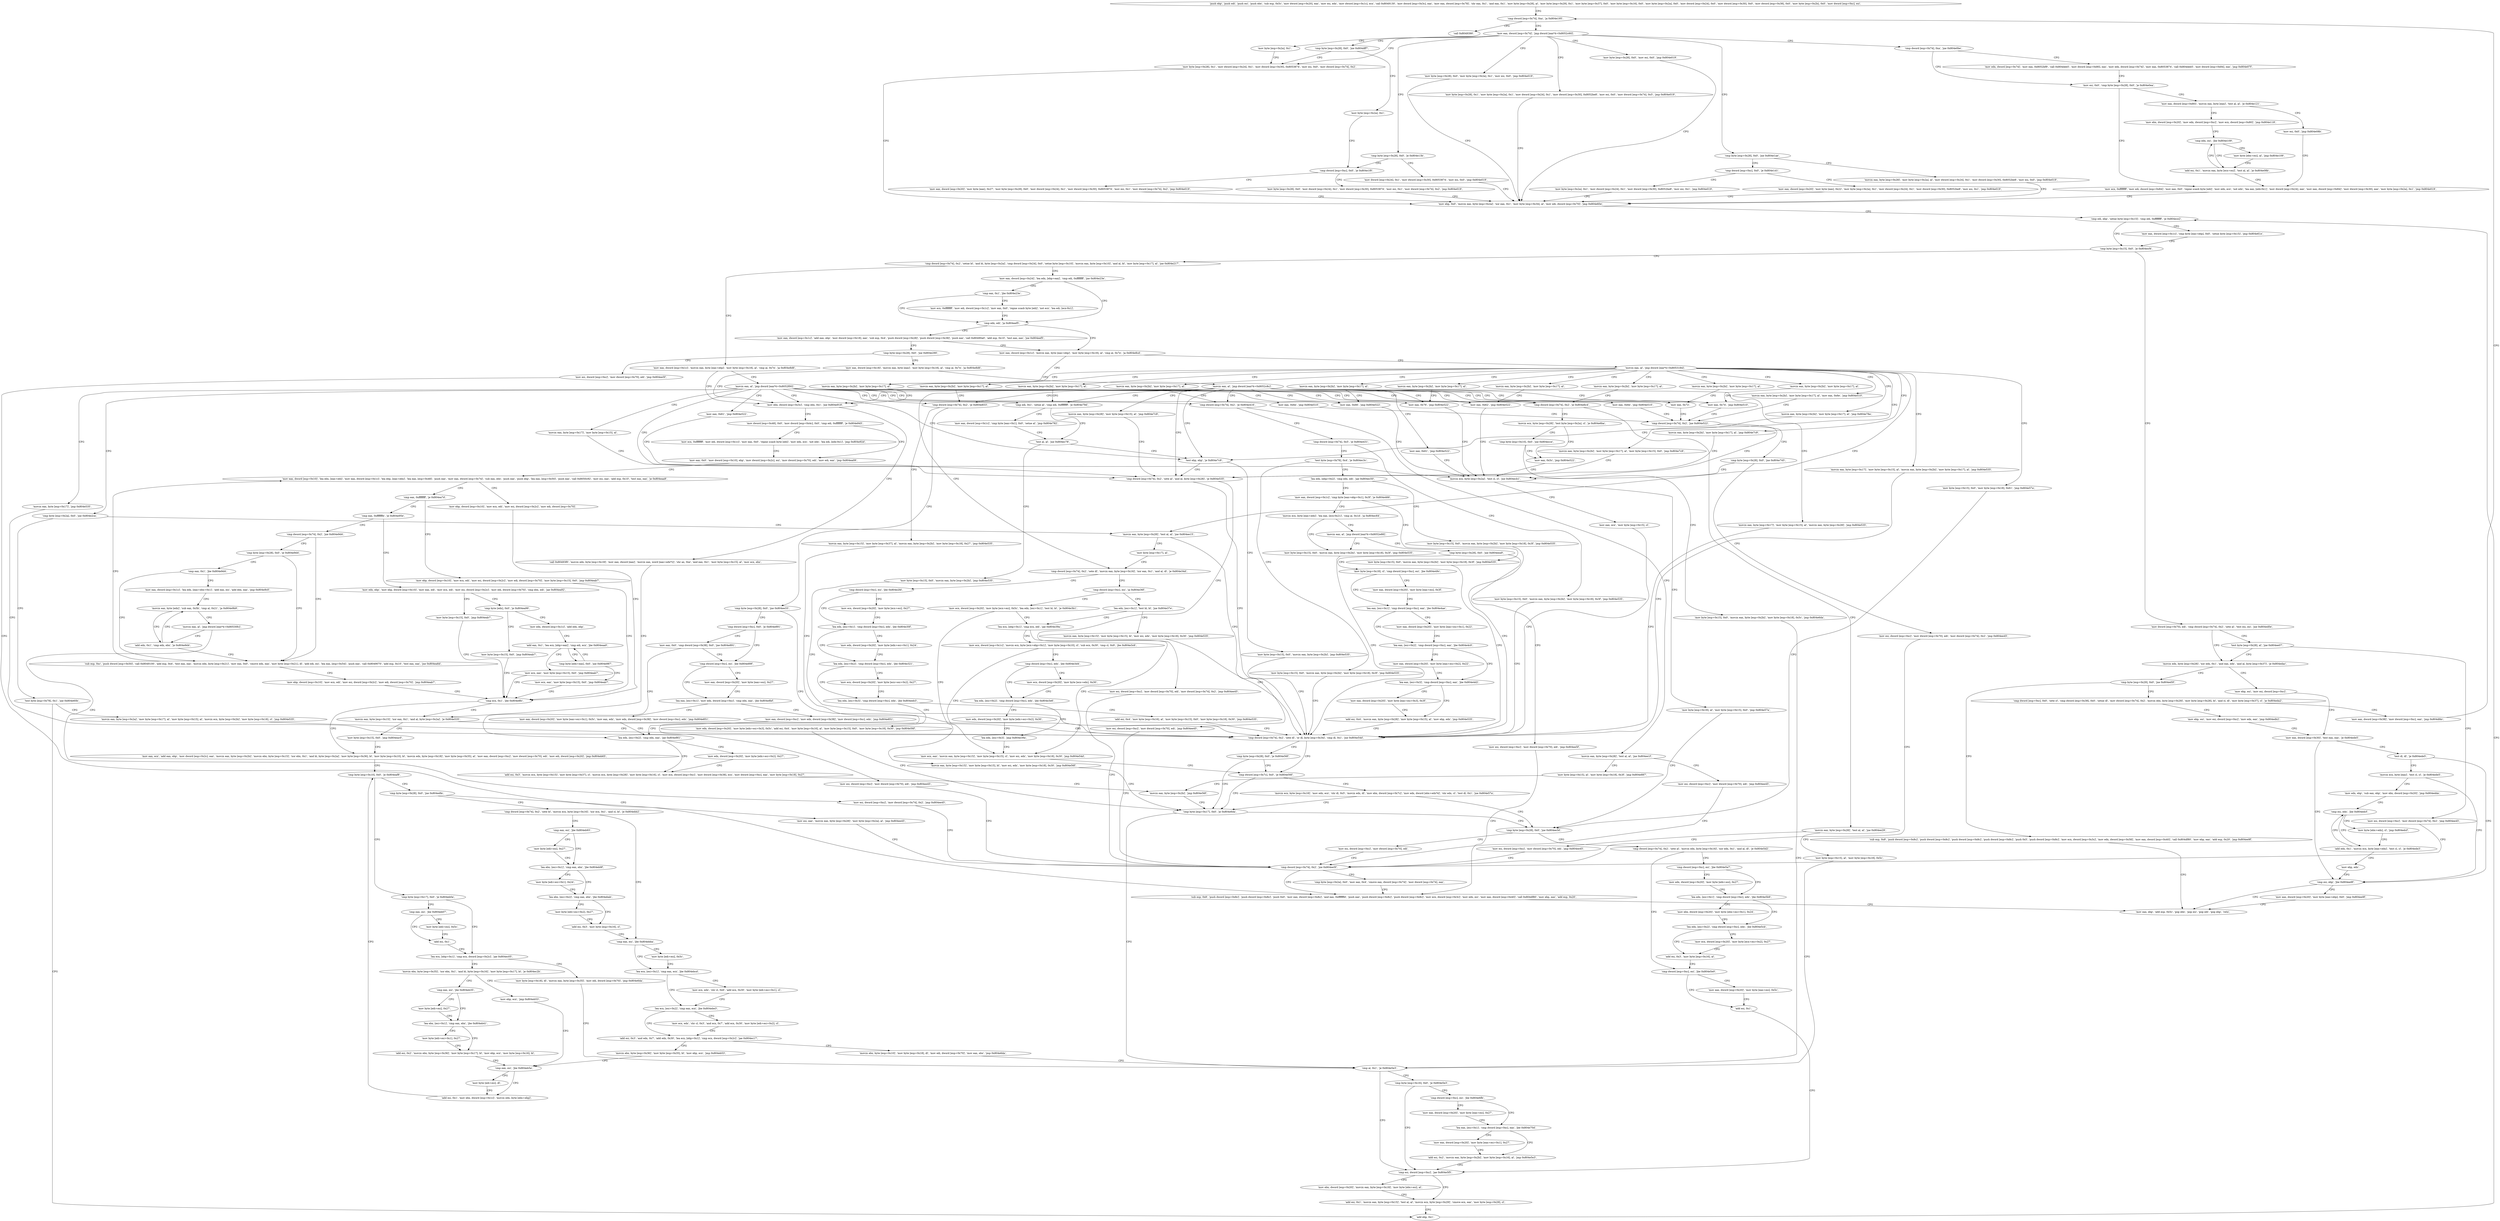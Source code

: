 digraph "func" {
"134537088" [label = "'push ebp', 'push edi', 'push esi', 'push ebx', 'sub esp, 0x5c', 'mov dword [esp+0x20], eax', 'mov esi, edx', 'mov dword [esp+0x1c], ecx', 'call 0x8049130', 'mov dword [esp+0x3c], eax', 'mov eax, dword [esp+0x78]', 'shr eax, 0x1', 'and eax, 0x1', 'mov byte [esp+0x28], al', 'mov byte [esp+0x29], 0x1', 'mov byte [esp+0x37], 0x0', 'mov byte [esp+0x16], 0x0', 'mov byte [esp+0x2a], 0x0', 'mov dword [esp+0x24], 0x0', 'mov dword [esp+0x30], 0x0', 'mov dword [esp+0x38], 0x0', 'mov byte [esp+0x2b], 0x0', 'mov dword [esp+0xc], esi', " ]
"134537180" [label = "'cmp dword [esp+0x74], 0xa', 'ja 0x804e195', " ]
"134537621" [label = "'call 0x8049390', " ]
"134537191" [label = "'mov eax, dword [esp+0x74]', 'jmp dword [eax*4+0x8052c60]', " ]
"134537202" [label = "'mov byte [esp+0x2a], 0x1', " ]
"134537207" [label = "'mov byte [esp+0x28], 0x1', 'mov dword [esp+0x24], 0x1', 'mov dword [esp+0x30], 0x8053874', 'mov esi, 0x0', 'mov dword [esp+0x74], 0x2', " ]
"134537267" [label = "'mov byte [esp+0x28], 0x0', 'mov esi, 0x0', 'jmp 0x804e019', " ]
"134537279" [label = "'cmp byte [esp+0x28], 0x0', 'jne 0x804e1ae', " ]
"134537336" [label = "'cmp dword [esp+0x74], 0xa', 'jne 0x804e0be', " ]
"134537515" [label = "'cmp byte [esp+0x28], 0x0', 'jne 0x804dff7', " ]
"134537588" [label = "'cmp byte [esp+0x28], 0x0', 'je 0x804e13b', " ]
"134537626" [label = "'mov byte [esp+0x28], 0x0', 'mov byte [esp+0x2a], 0x1', 'mov esi, 0x0', 'jmp 0x804e019', " ]
"134541001" [label = "'mov byte [esp+0x28], 0x1', 'mov byte [esp+0x2a], 0x1', 'mov dword [esp+0x24], 0x1', 'mov dword [esp+0x30], 0x8052be8', 'mov esi, 0x0', 'mov dword [esp+0x74], 0x5', 'jmp 0x804e019', " ]
"134537241" [label = "'mov ebp, 0x0', 'movzx eax, byte [esp+0x2a]', 'xor eax, 0x1', 'mov byte [esp+0x34], al', 'mov edi, dword [esp+0x70]', 'jmp 0x804e60e', " ]
"134537646" [label = "'movzx eax, byte [esp+0x28]', 'mov byte [esp+0x2a], al', 'mov dword [esp+0x24], 0x1', 'mov dword [esp+0x30], 0x8052be8', 'mov esi, 0x0', 'jmp 0x804e019', " ]
"134537290" [label = "'cmp dword [esp+0xc], 0x0', 'je 0x804e1d1', " ]
"134537406" [label = "'mov edx, dword [esp+0x74]', 'mov eax, 0x8052bf9', 'call 0x804deb5', 'mov dword [esp+0x80], eax', 'mov edx, dword [esp+0x74]', 'mov eax, 0x8053874', 'call 0x804deb5', 'mov dword [esp+0x84], eax', 'jmp 0x804e07f', " ]
"134537343" [label = "'mov esi, 0x0', 'cmp byte [esp+0x28], 0x0', 'je 0x804e0ea', " ]
"134537526" [label = "'mov byte [esp+0x2a], 0x1', " ]
"134537531" [label = "'cmp dword [esp+0xc], 0x0', 'je 0x804e1f0', " ]
"134537595" [label = "'mov dword [esp+0x24], 0x1', 'mov dword [esp+0x30], 0x8053874', 'mov esi, 0x0', 'jmp 0x804e019', " ]
"134538766" [label = "'cmp edi, ebp', 'setne byte [esp+0x15]', 'cmp edi, 0xffffffff', 'je 0x804ece2', " ]
"134540514" [label = "'mov eax, dword [esp+0x1c]', 'cmp byte [eax+ebp], 0x0', 'setne byte [esp+0x15]', 'jmp 0x804e61e', " ]
"134538782" [label = "'cmp byte [esp+0x15], 0x0', 'je 0x804ecf4', " ]
"134537681" [label = "'mov byte [esp+0x2a], 0x1', 'mov dword [esp+0x24], 0x1', 'mov dword [esp+0x30], 0x8052be8', 'mov esi, 0x1', 'jmp 0x804e019', " ]
"134537301" [label = "'mov eax, dword [esp+0x20]', 'mov byte [eax], 0x22', 'mov byte [esp+0x2a], 0x1', 'mov dword [esp+0x24], 0x1', 'mov dword [esp+0x30], 0x8052be8', 'mov esi, 0x1', 'jmp 0x804e019', " ]
"134537450" [label = "'mov eax, dword [esp+0x80]', 'movzx eax, byte [eax]', 'test al, al', 'je 0x804e121', " ]
"134537355" [label = "'mov ecx, 0xffffffff', 'mov edi, dword [esp+0x84]', 'mov eax, 0x0', 'repne scasb byte [edi]', 'mov edx, ecx', 'not edx', 'lea eax, [edx-0x1]', 'mov dword [esp+0x24], eax', 'mov eax, dword [esp+0x84]', 'mov dword [esp+0x30], eax', 'mov byte [esp+0x2a], 0x1', 'jmp 0x804e019', " ]
"134537712" [label = "'mov byte [esp+0x28], 0x0', 'mov dword [esp+0x24], 0x1', 'mov dword [esp+0x30], 0x8053874', 'mov esi, 0x1', 'mov dword [esp+0x74], 0x2', 'jmp 0x804e019', " ]
"134537542" [label = "'mov eax, dword [esp+0x20]', 'mov byte [eax], 0x27', 'mov byte [esp+0x28], 0x0', 'mov dword [esp+0x24], 0x1', 'mov dword [esp+0x30], 0x8053874', 'mov esi, 0x1', 'mov dword [esp+0x74], 0x2', 'jmp 0x804e019', " ]
"134540532" [label = "'mov dword [esp+0x70], edi', 'cmp dword [esp+0x74], 0x2', 'sete al', 'test esi, esi', 'jne 0x804ed0e', " ]
"134538793" [label = "'cmp dword [esp+0x74], 0x2', 'setne bl', 'and bl, byte [esp+0x2a]', 'cmp dword [esp+0x24], 0x0', 'setne byte [esp+0x10]', 'movzx eax, byte [esp+0x10]', 'and al, bl', 'mov byte [esp+0x17], al', 'jne 0x804e217', " ]
"134537505" [label = "'mov esi, 0x0', 'jmp 0x804e08b', " ]
"134537464" [label = "'mov ebx, dword [esp+0x20]', 'mov edx, dword [esp+0xc]', 'mov ecx, dword [esp+0x80]', 'jmp 0x804e118', " ]
"134540558" [label = "'movzx edx, byte [esp+0x28]', 'xor edx, 0x1', 'and eax, edx', 'and al, byte [esp+0x37]', 'je 0x804edac', " ]
"134540548" [label = "'test byte [esp+0x28], al', 'jne 0x804ee07', " ]
"134537751" [label = "'mov eax, dword [esp+0x24]', 'lea edx, [ebp+eax]', 'cmp edi, 0xffffffff', 'jne 0x804e23e', " ]
"134538832" [label = "'mov eax, dword [esp+0x1c]', 'movzx eax, byte [eax+ebp]', 'mov byte [esp+0x18], al', 'cmp al, 0x7e', 'ja 0x804e8d6', " ]
"134537496" [label = "'cmp edx, esi', 'jbe 0x804e109', " ]
"134540716" [label = "'mov ebp, esi', 'mov esi, dword [esp+0xc]', " ]
"134540578" [label = "'cmp byte [esp+0x29], 0x0', 'jne 0x804ed5f', " ]
"134540807" [label = "'mov esi, dword [esp+0xc]', 'mov dword [esp+0x74], 0x2', 'jmp 0x804ee45', " ]
"134537790" [label = "'cmp edx, edi', 'ja 0x804eef5', " ]
"134537764" [label = "'cmp eax, 0x1', 'jbe 0x804e23e', " ]
"134539478" [label = "'mov ebx, dword [esp+0x3c]', 'cmp ebx, 0x1', 'jne 0x804e918', " ]
"134538852" [label = "'movzx eax, al', 'jmp dword [eax*4+0x8052f00]', " ]
"134537481" [label = "'add esi, 0x1', 'movzx eax, byte [ecx+esi]', 'test al, al', 'je 0x804e08b', " ]
"134537500" [label = "'mov byte [ebx+esi], al', 'jmp 0x804e109', " ]
"134540722" [label = "'mov eax, dword [esp+0x30]', 'test eax, eax', 'je 0x804ede5', " ]
"134540639" [label = "'sub esp, 0x8', 'push dword [esp+0x8c]', 'push dword [esp+0x8c]', 'push dword [esp+0x8c]', 'push dword [esp+0x8c]', 'push 0x5', 'push dword [esp+0x8c]', 'mov ecx, dword [esp+0x3c]', 'mov edx, dword [esp+0x58]', 'mov eax, dword [esp+0x40]', 'call 0x804df80', 'mov ebp, eax', 'add esp, 0x20', 'jmp 0x804ee9f', " ]
"134540585" [label = "'cmp dword [esp+0xc], 0x0', 'sete cl', 'cmp dword [esp+0x38], 0x0', 'setne dl', 'mov dword [esp+0x74], 0x2', 'movzx ebx, byte [esp+0x29]', 'mov byte [esp+0x28], bl', 'and cl, dl', 'mov byte [esp+0x37], cl', 'je 0x804eda2', " ]
"134540869" [label = "'cmp dword [esp+0x74], 0x2', 'jne 0x804ee5f', " ]
"134541045" [label = "'mov eax, dword [esp+0x1c]', 'movzx eax, byte [eax+ebp]', 'mov byte [esp+0x18], al', 'cmp al, 0x7e', 'ja 0x804e8cd', " ]
"134537798" [label = "'mov eax, dword [esp+0x1c]', 'add eax, ebp', 'mov dword [esp+0x18], eax', 'sub esp, 0x4', 'push dword [esp+0x28]', 'push dword [esp+0x38]', 'push eax', 'call 0x80490a0', 'add esp, 0x10', 'test eax, eax', 'jne 0x804eef5', " ]
"134537769" [label = "'mov ecx, 0xffffffff', 'mov edi, dword [esp+0x1c]', 'mov eax, 0x0', 'repne scasb byte [edi]', 'not ecx', 'lea edi, [ecx-0x1]', " ]
"134539544" [label = "'mov dword [esp+0x48], 0x0', 'mov dword [esp+0x4c], 0x0', 'cmp edi, 0xffffffff', 'je 0x804e945', " ]
"134539487" [label = "'call 0x80493f0', 'movzx edx, byte [esp+0x18]', 'mov eax, dword [eax]', 'movzx eax, word [eax+edx*2]', 'shr ax, 0xe', 'and eax, 0x1', 'mov byte [esp+0x15], al', 'mov ecx, ebx', " ]
"134537885" [label = "'cmp byte [esp+0x2a], 0x0', 'jne 0x804e2ca', " ]
"134538228" [label = "'cmp dword [esp+0x74], 0x2', 'je 0x804e416', " ]
"134538475" [label = "'mov eax, 0x62', 'jmp 0x804e522', " ]
"134538491" [label = "'mov eax, 0x66', 'jmp 0x804e522', " ]
"134538507" [label = "'mov eax, 0x72', " ]
"134538871" [label = "'mov eax, 0x74', 'jmp 0x804e510', " ]
"134538890" [label = "'mov eax, 0x76', 'jmp 0x804e522', " ]
"134538909" [label = "'cmp dword [esp+0x74], 0x2', 'je 0x804e6c4', " ]
"134539038" [label = "'mov eax, 0x6e', 'jmp 0x804e510', " ]
"134539098" [label = "'mov eax, 0x61', 'jmp 0x804e522', " ]
"134539127" [label = "'cmp edi, 0x1', 'setne al', 'cmp edi, 0xffffffff', 'je 0x804e79d', " ]
"134539146" [label = "'test ebp, ebp', 'je 0x804e7c9', " ]
"134539200" [label = "'movzx eax, byte [esp+0x17]', 'mov byte [esp+0x15], al', " ]
"134539209" [label = "'cmp dword [esp+0x74], 0x2', 'sete al', 'and al, byte [esp+0x28]', 'je 0x804e535', " ]
"134539284" [label = "'cmp dword [esp+0x74], 0x2', 'je 0x804e833', " ]
"134540338" [label = "'movzx eax, byte [esp+0x17]', 'jmp 0x804e535', " ]
"134540773" [label = "'cmp esi, ebp', 'jbe 0x804ee9f', " ]
"134540959" [label = "'mov eax, ebp', 'add esp, 0x5c', 'pop ebx', 'pop esi', 'pop edi', 'pop ebp', 'retn', " ]
"134540781" [label = "'mov eax, dword [esp+0x20]', 'mov byte [eax+ebp], 0x0', 'jmp 0x804ee9f', " ]
"134540730" [label = "'test dl, dl', 'je 0x804ede5', " ]
"134540734" [label = "'movzx ecx, byte [eax]', 'test cl, cl', 'je 0x804ede5', " ]
"134540706" [label = "'mov ebp, esi', 'mov esi, dword [esp+0xc]', 'mov edx, eax', 'jmp 0x804edb2', " ]
"134540626" [label = "'mov eax, dword [esp+0x38]', 'mov dword [esp+0xc], eax', 'jmp 0x804dfdc', " ]
"134540895" [label = "'sub esp, 0x8', 'push dword [esp+0x8c]', 'push dword [esp+0x8c]', 'push 0x0', 'mov eax, dword [esp+0x8c]', 'and eax, 0xfffffffd', 'push eax', 'push dword [esp+0x8c]', 'push dword [esp+0x8c]', 'mov ecx, dword [esp+0x3c]', 'mov edx, esi', 'mov eax, dword [esp+0x40]', 'call 0x804df80', 'mov ebp, eax', 'add esp, 0x20', " ]
"134540876" [label = "'cmp byte [esp+0x2a], 0x0', 'mov eax, 0x4', 'cmove eax, dword [esp+0x74]', 'mov dword [esp+0x74], eax', " ]
"134539469" [label = "'movzx eax, byte [esp+0x2b]', 'mov byte [esp+0x17], al', " ]
"134541065" [label = "'movzx eax, al', 'jmp dword [eax*4+0x8053184]', " ]
"134537836" [label = "'cmp byte [esp+0x28], 0x0', 'jne 0x804e290', " ]
"134539589" [label = "'mov ecx, 0xffffffff', 'mov edi, dword [esp+0x1c]', 'mov eax, 0x0', 'repne scasb byte [edi]', 'mov edx, ecx', 'not edx', 'lea edi, [edx-0x1]', 'jmp 0x804e92d', " ]
"134539565" [label = "'mov eax, 0x0', 'mov dword [esp+0x10], ebp', 'mov dword [esp+0x2c], esi', 'mov dword [esp+0x70], edi', 'mov edi, eax', 'jmp 0x804ea09', " ]
"134539516" [label = "'movzx eax, byte [esp+0x15]', 'xor eax, 0x1', 'and al, byte [esp+0x2a]', 'je 0x804e535', " ]
"134537930" [label = "'movzx eax, byte [esp+0x28]', 'test al, al', 'jne 0x804ee15', " ]
"134537892" [label = "'test byte [esp+0x78], 0x1', 'jne 0x804e60b', " ]
"134538262" [label = "'movzx eax, byte [esp+0x28]', 'test al, al', 'jne 0x804ee1f', " ]
"134538235" [label = "'cmp dword [esp+0x74], 0x5', 'je 0x804e431', " ]
"134538530" [label = "'movzx ecx, byte [esp+0x2a]', 'test cl, cl', 'jne 0x804ecb1', " ]
"134538512" [label = "'cmp dword [esp+0x74], 0x2', 'jne 0x804e522', " ]
"134538948" [label = "'movzx eax, byte [esp+0x28]', 'test al, al', 'jne 0x804ee29', " ]
"134538916" [label = "'movzx ecx, byte [esp+0x28]', 'test byte [esp+0x2a], cl', 'je 0x804e6ba', " ]
"134539165" [label = "'mov eax, dword [esp+0x1c]', 'cmp byte [eax+0x1], 0x0', 'setne al', 'jmp 0x804e782', " ]
"134539138" [label = "'test al, al', 'jne 0x804ec78', " ]
"134539150" [label = "'mov byte [esp+0x15], 0x0', 'movzx eax, byte [esp+0x2b]', 'jmp 0x804e535', " ]
"134538549" [label = "'cmp dword [esp+0x74], 0x2', 'sete dl', 'or dl, byte [esp+0x34]', 'cmp dl, 0x1', 'jne 0x804e54d', " ]
"134539227" [label = "'mov esi, dword [esp+0xc]', 'mov dword [esp+0x70], edi', 'mov dword [esp+0x74], 0x2', 'jmp 0x804ee45', " ]
"134539315" [label = "'cmp byte [esp+0x28], 0x0', 'jne 0x804ee33', " ]
"134539291" [label = "'movzx eax, byte [esp+0x15]', 'mov byte [esp+0x37], al', 'movzx eax, byte [esp+0x2b]', 'mov byte [esp+0x18], 0x27', 'jmp 0x804e535', " ]
"134540741" [label = "'mov edx, ebp', 'sub eax, ebp', 'mov ebx, dword [esp+0x20]', 'jmp 0x804edda', " ]
"134538219" [label = "'movzx eax, byte [esp+0x2b]', 'mov byte [esp+0x17], al', " ]
"134538466" [label = "'movzx eax, byte [esp+0x2b]', 'mov byte [esp+0x17], al', " ]
"134538482" [label = "'movzx eax, byte [esp+0x2b]', 'mov byte [esp+0x17], al', " ]
"134538498" [label = "'movzx eax, byte [esp+0x2b]', 'mov byte [esp+0x17], al', " ]
"134538862" [label = "'movzx eax, byte [esp+0x2b]', 'mov byte [esp+0x17], al', " ]
"134538881" [label = "'movzx eax, byte [esp+0x2b]', 'mov byte [esp+0x17], al', " ]
"134538900" [label = "'movzx eax, byte [esp+0x2b]', 'mov byte [esp+0x17], al', " ]
"134539058" [label = "'movzx eax, byte [esp+0x2b]', 'mov byte [esp+0x17], al', 'mov eax, 0x6e', 'jmp 0x804e510', " ]
"134539118" [label = "'movzx eax, byte [esp+0x2b]', 'mov byte [esp+0x17], al', " ]
"134539178" [label = "'movzx eax, byte [esp+0x2b]', 'mov byte [esp+0x17], al', 'jmp 0x804e78a', " ]
"134539189" [label = "'movzx eax, byte [esp+0x2b]', 'mov byte [esp+0x17], al', 'jmp 0x804e7c9', " ]
"134539259" [label = "'movzx eax, byte [esp+0x2b]', 'mov byte [esp+0x17], al', 'mov byte [esp+0x15], 0x0', 'jmp 0x804e7c9', " ]
"134539275" [label = "'movzx eax, byte [esp+0x2b]', 'mov byte [esp+0x17], al', " ]
"134540442" [label = "'movzx eax, byte [esp+0x17]', 'mov byte [esp+0x15], al', 'movzx eax, byte [esp+0x2b]', 'mov byte [esp+0x17], al', 'jmp 0x804e535', " ]
"134540479" [label = "'mov byte [esp+0x15], 0x0', 'mov byte [esp+0x18], 0x61', 'jmp 0x804e57a', " ]
"134537872" [label = "'mov esi, dword [esp+0xc]', 'mov dword [esp+0x70], edi', 'jmp 0x804ee5f', " ]
"134537843" [label = "'mov eax, dword [esp+0x18]', 'movzx eax, byte [eax]', 'mov byte [esp+0x18], al', 'cmp al, 0x7e', 'ja 0x804e8d6', " ]
"134539785" [label = "'mov eax, dword [esp+0x10]', 'lea ebx, [eax+edi]', 'mov eax, dword [esp+0x1c]', 'lea ebp, [eax+ebx]', 'lea eax, [esp+0x48]', 'push eax', 'mov eax, dword [esp+0x74]', 'sub eax, ebx', 'push eax', 'push ebp', 'lea eax, [esp+0x50]', 'push eax', 'call 0x8050c92', 'mov esi, eax', 'add esp, 0x10', 'test eax, eax', 'je 0x804eaa9', " ]
"134538573" [label = "'cmp dword [esp+0x7c], 0x0', 'je 0x804e56f', " ]
"134538566" [label = "'cmp byte [esp+0x28], 0x0', 'je 0x804e56f', " ]
"134539534" [label = "'mov byte [esp+0x15], 0x0', 'jmp 0x804eac0', " ]
"134539968" [label = "'mov eax, ecx', 'add eax, ebp', 'mov dword [esp+0x2c], eax', 'movzx eax, byte [esp+0x2b]', 'movzx ebx, byte [esp+0x15]', 'xor ebx, 0x1', 'and bl, byte [esp+0x2a]', 'mov byte [esp+0x36], bl', 'mov byte [esp+0x10], bl', 'movzx edx, byte [esp+0x18]', 'mov byte [esp+0x35], al', 'mov eax, dword [esp+0xc]', 'mov dword [esp+0x70], edi', 'mov edi, dword [esp+0x20]', 'jmp 0x804eb65', " ]
"134540821" [label = "'mov esi, dword [esp+0xc]', 'mov dword [esp+0x70], edi', 'jmp 0x804ee45', " ]
"134537943" [label = "'mov byte [esp+0x17], al', " ]
"134538763" [label = "'add ebp, 0x1', " ]
"134537903" [label = "'movzx eax, byte [esp+0x2a]', 'mov byte [esp+0x17], al', 'mov byte [esp+0x15], al', 'movzx ecx, byte [esp+0x2b]', 'mov byte [esp+0x18], cl', 'jmp 0x804e535', " ]
"134540831" [label = "'mov esi, dword [esp+0xc]', 'mov dword [esp+0x70], edi', 'jmp 0x804ee45', " ]
"134538275" [label = "'mov byte [esp+0x15], al', 'mov byte [esp+0x18], 0x3f', 'jmp 0x804e887', " ]
"134538289" [label = "'test byte [esp+0x78], 0x4', 'je 0x804ec3c', " ]
"134538242" [label = "'mov byte [esp+0x15], 0x0', 'movzx eax, byte [esp+0x2b]', 'mov byte [esp+0x18], 0x3f', 'jmp 0x804e535', " ]
"134540465" [label = "'mov byte [esp+0x18], al', 'mov byte [esp+0x15], 0x0', 'jmp 0x804e57a', " ]
"134538543" [label = "'mov eax, ecx', 'mov byte [esp+0x15], cl', " ]
"134538519" [label = "'cmp byte [esp+0x28], 0x0', 'jne 0x804e745', " ]
"134539077" [label = "'mov esi, dword [esp+0xc]', 'mov dword [esp+0x70], edi', 'mov dword [esp+0x74], 0x2', 'jmp 0x804ee45', " ]
"134540841" [label = "'mov esi, dword [esp+0xc]', 'mov dword [esp+0x70], edi', 'jmp 0x804ee45', " ]
"134538961" [label = "'mov byte [esp+0x15], al', 'mov byte [esp+0x18], 0x5c', " ]
"134538938" [label = "'mov eax, 0x5c', 'jmp 0x804e522', " ]
"134538927" [label = "'cmp byte [esp+0x10], 0x0', 'jne 0x804ecce', " ]
"134540408" [label = "'mov byte [esp+0x15], 0x0', 'movzx eax, byte [esp+0x2b]', 'jmp 0x804e535', " ]
"134540851" [label = "'mov esi, dword [esp+0xc]', 'mov dword [esp+0x70], edi', 'jmp 0x804ee45', " ]
"134539326" [label = "'cmp dword [esp+0xc], 0x0', 'je 0x804e891', " ]
"134540762" [label = "'cmp esi, edx', 'jbe 0x804edcf', " ]
"134538618" [label = "'cmp byte [esp+0x28], 0x0', 'jne 0x804ee3d', " ]
"134537862" [label = "'movzx eax, al', 'jmp dword [eax*4+0x8052c8c]', " ]
"134539945" [label = "'mov ebp, dword [esp+0x10]', 'mov ecx, edi', 'mov esi, dword [esp+0x2c]', 'mov edi, dword [esp+0x70]', " ]
"134539831" [label = "'cmp eax, 0xffffffff', 'je 0x804ea7d', " ]
"134538607" [label = "'cmp byte [esp+0x17], 0x0', 'je 0x804e6da', " ]
"134538580" [label = "'movzx ecx, byte [esp+0x18]', 'mov edx, ecx', 'shr dl, 0x5', 'movzx edx, dl', 'mov ebx, dword [esp+0x7c]', 'mov edx, dword [ebx+edx*4]', 'shr edx, cl', 'test dl, 0x1', 'jne 0x804e57a', " ]
"134540133" [label = "'cmp byte [esp+0x10], 0x0', 'je 0x804eaf8', " ]
"134537947" [label = "'cmp dword [esp+0x74], 0x2', 'sete dl', 'movzx eax, byte [esp+0x16]', 'xor eax, 0x1', 'and al, dl', 'je 0x804e34d', " ]
"134539399" [label = "'movzx eax, byte [esp+0x2b]', 'jmp 0x804e56f', " ]
"134540348" [label = "'mov byte [esp+0x15], 0x0', 'movzx eax, byte [esp+0x2b]', 'mov byte [esp+0x18], 0x3f', 'jmp 0x804e535', " ]
"134538300" [label = "'lea edx, [ebp+0x2]', 'cmp edx, edi', 'jae 0x804ec50', " ]
"134538970" [label = "'cmp al, 0x1', 'je 0x804e5e3', " ]
"134540494" [label = "'mov byte [esp+0x15], 0x0', 'movzx eax, byte [esp+0x2b]', 'mov byte [esp+0x18], 0x5c', 'jmp 0x804e6da', " ]
"134539409" [label = "'cmp dword [esp+0xc], esi', 'jbe 0x804e89f', " ]
"134539333" [label = "'mov eax, 0x0', 'cmp dword [esp+0x38], 0x0', 'jne 0x804e891', " ]
"134540751" [label = "'add edx, 0x1', 'movzx ecx, byte [eax+edx]', 'test cl, cl', 'je 0x804ede3', " ]
"134540766" [label = "'mov byte [ebx+edx], cl', 'jmp 0x804edcf', " ]
"134540861" [label = "'mov esi, dword [esp+0xc]', 'mov dword [esp+0x70], edi', " ]
"134538629" [label = "'cmp dword [esp+0x74], 0x2', 'sete al', 'movzx edx, byte [esp+0x16]', 'xor edx, 0x1', 'and al, dl', 'je 0x804e5d2', " ]
"134539048" [label = "'mov eax, 0x6e', 'jmp 0x804e510', " ]
"134539108" [label = "'mov eax, 0x61', 'jmp 0x804e522', " ]
"134539248" [label = "'movzx eax, byte [esp+0x28]', 'mov byte [esp+0x15], al', 'jmp 0x804e7c9', " ]
"134540423" [label = "'movzx eax, byte [esp+0x17]', 'mov byte [esp+0x15], al', 'movzx eax, byte [esp+0x28]', 'jmp 0x804e535', " ]
"134539959" [label = "'cmp ecx, 0x1', 'jbe 0x804e8fc', " ]
"134539901" [label = "'mov ebp, dword [esp+0x10]', 'mov ecx, edi', 'mov esi, dword [esp+0x2c]', 'mov edi, dword [esp+0x70]', 'mov byte [esp+0x15], 0x0', 'jmp 0x804eab7', " ]
"134539836" [label = "'cmp eax, 0xfffffffe', 'je 0x804e95e', " ]
"134540024" [label = "'cmp byte [esp+0x17], 0x0', 'je 0x804eb0a', " ]
"134540140" [label = "'cmp byte [esp+0x28], 0x0', 'jne 0x804edfa', " ]
"134538061" [label = "'cmp dword [esp+0xc], esi', 'ja 0x804e36f', " ]
"134538095" [label = "'mov ecx, dword [esp+0x20]', 'mov byte [ecx+esi], 0x5c', 'lea edx, [esi+0x1]', 'test bl, bl', 'je 0x804e3b1', " ]
"134538067" [label = "'lea edx, [esi+0x1]', 'test bl, bl', 'jne 0x804e37e', " ]
"134537967" [label = "'cmp dword [esp+0xc], esi', 'jbe 0x804e2fd', " ]
"134537981" [label = "'lea edx, [esi+0x1]', 'cmp dword [esp+0xc], edx', 'jbe 0x804e30f', " ]
"134537973" [label = "'mov ecx, dword [esp+0x20]', 'mov byte [ecx+esi], 0x27', " ]
"134540368" [label = "'mov byte [esp+0x15], 0x0', 'movzx eax, byte [esp+0x2b]', 'mov byte [esp+0x18], 0x3f', 'jmp 0x804e535', " ]
"134538311" [label = "'mov eax, dword [esp+0x1c]', 'cmp byte [eax+ebp+0x1], 0x3f', 'je 0x804e466', " ]
"134538723" [label = "'cmp esi, dword [esp+0xc]', 'jae 0x804e5f5', " ]
"134538741" [label = "'add esi, 0x1', 'movzx eax, byte [esp+0x15]', 'test al, al', 'movzx ecx, byte [esp+0x29]', 'cmove ecx, eax', 'mov byte [esp+0x29], cl', " ]
"134538729" [label = "'mov ebx, dword [esp+0x20]', 'movzx eax, byte [esp+0x18]', 'mov byte [ebx+esi], al', " ]
"134538978" [label = "'cmp byte [esp+0x16], 0x0', 'je 0x804e5e3', " ]
"134538989" [label = "'cmp dword [esp+0xc], esi', 'jbe 0x804e6fb', " ]
"134539423" [label = "'lea eax, [esi+0x1]', 'mov edx, dword [esp+0xc]', 'cmp edx, eax', 'jbe 0x804e8bf', " ]
"134539415" [label = "'mov eax, dword [esp+0x20]', 'mov byte [eax+esi], 0x27', " ]
"134539345" [label = "'lea edx, [esi+0x2]', 'cmp edx, eax', 'jae 0x804e861', " ]
"134540771" [label = "'mov ebp, edx', " ]
"134538706" [label = "'cmp dword [esp+0xc], esi', 'jbe 0x804e5e0', " ]
"134538649" [label = "'cmp dword [esp+0xc], esi', 'jbe 0x804e5a7', " ]
"134539614" [label = "'mov edx, ebp', 'mov ebp, dword [esp+0x10]', 'mov eax, edi', 'mov ecx, edi', 'mov esi, dword [esp+0x2c]', 'mov edi, dword [esp+0x70]', 'cmp ebx, edi', 'jae 0x804ea92', " ]
"134539845" [label = "'cmp dword [esp+0x74], 0x2', 'jne 0x804e9d4', " ]
"134540042" [label = "'lea ecx, [ebp+0x1]', 'cmp ecx, dword [esp+0x2c]', 'jae 0x804ec05', " ]
"134540031" [label = "'cmp eax, esi', 'jbe 0x804eb07', " ]
"134540794" [label = "'mov esi, eax', 'movzx eax, byte [esp+0x28]', 'mov byte [esp+0x2a], al', 'jmp 0x804ee45', " ]
"134540151" [label = "'cmp dword [esp+0x74], 0x2', 'sete bl', 'movzx ecx, byte [esp+0x16]', 'xor ecx, 0x1', 'and cl, bl', 'je 0x804ebb2', " ]
"134538161" [label = "'movzx eax, byte [esp+0x15]', 'mov byte [esp+0x15], bl', 'mov esi, edx', 'mov byte [esp+0x18], 0x30', 'jmp 0x804e56f', " ]
"134538110" [label = "'lea ecx, [ebp+0x1]', 'cmp ecx, edi', 'jae 0x804e39a', " ]
"134538074" [label = "'movzx eax, byte [esp+0x15]', 'mov byte [esp+0x15], bl', 'mov esi, edx', 'mov byte [esp+0x18], 0x30', 'jmp 0x804e535', " ]
"134537999" [label = "'lea edx, [esi+0x2]', 'cmp dword [esp+0xc], edx', 'jbe 0x804e321', " ]
"134537990" [label = "'mov edx, dword [esp+0x20]', 'mov byte [edx+esi+0x1], 0x24', " ]
"134538342" [label = "'movzx ecx, byte [eax+edx]', 'lea eax, [ecx-0x21]', 'cmp al, 0x1d', 'ja 0x804ec64', " ]
"134538322" [label = "'mov byte [esp+0x15], 0x0', 'movzx eax, byte [esp+0x2b]', 'mov byte [esp+0x18], 0x3f', 'jmp 0x804e535', " ]
"134539003" [label = "'lea eax, [esi+0x1]', 'cmp dword [esp+0xc], eax', 'jbe 0x804e70d', " ]
"134538995" [label = "'mov eax, dword [esp+0x20]', 'mov byte [eax+esi], 0x27', " ]
"134539455" [label = "'mov eax, dword [esp+0xc]', 'mov edx, dword [esp+0x38]', 'mov dword [esp+0xc], edx', 'jmp 0x804e851', " ]
"134539434" [label = "'mov eax, dword [esp+0x20]', 'mov byte [eax+esi+0x1], 0x5c', 'mov eax, edx', 'mov edx, dword [esp+0x38]', 'mov dword [esp+0xc], edx', 'jmp 0x804e851', " ]
"134539361" [label = "'add esi, 0x3', 'movzx ecx, byte [esp+0x15]', 'mov byte [esp+0x37], cl', 'movzx ecx, byte [esp+0x28]', 'mov byte [esp+0x16], cl', 'mov ecx, dword [esp+0xc]', 'mov dword [esp+0x38], ecx', 'mov dword [esp+0xc], eax', 'mov byte [esp+0x18], 0x27', " ]
"134539352" [label = "'mov edx, dword [esp+0x20]', 'mov byte [edx+esi+0x2], 0x27', " ]
"134538720" [label = "'add esi, 0x1', " ]
"134538712" [label = "'mov eax, dword [esp+0x20]', 'mov byte [eax+esi], 0x5c', " ]
"134538663" [label = "'lea edx, [esi+0x1]', 'cmp dword [esp+0xc], edx', 'jbe 0x804e5b9', " ]
"134538655" [label = "'mov edx, dword [esp+0x20]', 'mov byte [edx+esi], 0x27', " ]
"134539922" [label = "'mov byte [esp+0x15], 0x0', 'jmp 0x804eab7', " ]
"134539640" [label = "'cmp byte [edx], 0x0', 'je 0x804ea99', " ]
"134539732" [label = "'sub esp, 0xc', 'push dword [esp+0x50]', 'call 0x8049100', 'add esp, 0x4', 'test eax, eax', 'movzx edx, byte [esp+0x21]', 'mov eax, 0x0', 'cmove edx, eax', 'mov byte [esp+0x21], dl', 'add edi, esi', 'lea eax, [esp+0x54]', 'push eax', 'call 0x8049070', 'add esp, 0x10', 'test eax, eax', 'jne 0x804ea6d', " ]
"134539852" [label = "'cmp byte [esp+0x28], 0x0', 'je 0x804e9d4', " ]
"134540293" [label = "'mov byte [esp+0x18], dl', 'movzx eax, byte [esp+0x35]', 'mov edi, dword [esp+0x70]', 'jmp 0x804e6da', " ]
"134540055" [label = "'movzx ebx, byte [esp+0x35]', 'xor ebx, 0x1', 'and bl, byte [esp+0x16]', 'mov byte [esp+0x17], bl', 'je 0x804ec2b', " ]
"134540039" [label = "'add esi, 0x1', " ]
"134540035" [label = "'mov byte [edi+esi], 0x5c', " ]
"134540210" [label = "'cmp eax, esi', 'jbe 0x804ebba', " ]
"134540171" [label = "'cmp eax, esi', 'jbe 0x804eb93', " ]
"134538138" [label = "'mov ecx, eax', 'movzx eax, byte [esp+0x15]', 'mov byte [esp+0x15], cl', 'mov esi, edx', 'mov byte [esp+0x18], 0x30', 'jmp 0x804e54d', " ]
"134538117" [label = "'mov ecx, dword [esp+0x1c]', 'movzx ecx, byte [ecx+ebp+0x1]', 'mov byte [esp+0x10], cl', 'sub ecx, 0x30', 'cmp cl, 0x9', 'jbe 0x804e3c6', " ]
"134538017" [label = "'lea edx, [esi+0x3]', 'cmp dword [esp+0xc], edx', 'jbe 0x804eeb3', " ]
"134538008" [label = "'mov ecx, dword [esp+0x20]', 'mov byte [ecx+esi+0x2], 0x27', " ]
"134540388" [label = "'mov byte [esp+0x15], 0x0', 'movzx eax, byte [esp+0x2b]', 'mov byte [esp+0x18], 0x3f', 'jmp 0x804e535', " ]
"134538357" [label = "'movzx eax, al', 'jmp dword [eax*4+0x8052e88]', " ]
"134539021" [label = "'add esi, 0x2', 'movzx eax, byte [esp+0x2b]', 'mov byte [esp+0x16], al', 'jmp 0x804e5e3', " ]
"134539012" [label = "'mov eax, dword [esp+0x20]', 'mov byte [eax+esi+0x1], 0x27', " ]
"134538681" [label = "'lea edx, [esi+0x2]', 'cmp dword [esp+0xc], edx', 'jbe 0x804e5cb', " ]
"134538672" [label = "'mov ebx, dword [esp+0x20]', 'mov byte [ebx+esi+0x1], 0x24', " ]
"134539929" [label = "'mov byte [esp+0x15], 0x0', 'jmp 0x804eab7', " ]
"134539649" [label = "'mov edx, dword [esp+0x1c]', 'add edx, ebp', " ]
"134539885" [label = "'mov ebp, dword [esp+0x10]', 'mov ecx, edi', 'mov esi, dword [esp+0x2c]', 'mov edi, dword [esp+0x70]', 'jmp 0x804eab7', " ]
"134539859" [label = "'cmp eax, 0x1', 'jbe 0x804e9d4', " ]
"134540331" [label = "'mov ebp, ecx', 'jmp 0x804eb53', " ]
"134540077" [label = "'cmp eax, esi', 'jbe 0x804eb35', " ]
"134540218" [label = "'lea ecx, [esi+0x1]', 'cmp eax, ecx', 'jbe 0x804ebcd', " ]
"134540214" [label = "'mov byte [edi+esi], 0x5c', " ]
"134540179" [label = "'lea ebx, [esi+0x1]', 'cmp eax, ebx', 'jbe 0x804eb9f', " ]
"134540175" [label = "'mov byte [edi+esi], 0x27', " ]
"134538182" [label = "'cmp dword [esp+0xc], edx', 'jbe 0x804e3d4', " ]
"134540979" [label = "'add esi, 0x4', 'mov byte [esp+0x16], al', 'mov byte [esp+0x15], 0x0', 'mov byte [esp+0x18], 0x30', 'jmp 0x804e535', " ]
"134538030" [label = "'mov edx, dword [esp+0x20]', 'mov byte [edx+esi+0x3], 0x5c', 'add esi, 0x4', 'mov byte [esp+0x16], al', 'mov byte [esp+0x15], 0x0', 'mov byte [esp+0x18], 0x30', 'jmp 0x804e56f', " ]
"134538367" [label = "'cmp byte [esp+0x28], 0x0', 'jne 0x804eea9', " ]
"134538699" [label = "'add esi, 0x3', 'mov byte [esp+0x16], al', " ]
"134538690" [label = "'mov ecx, dword [esp+0x20]', 'mov byte [ecx+esi+0x2], 0x27', " ]
"134539655" [label = "'add eax, 0x1', 'lea ecx, [ebp+eax]', 'cmp edi, ecx', 'jbe 0x804eaa0', " ]
"134539868" [label = "'mov eax, dword [esp+0x1c]', 'lea edx, [eax+ebx+0x1]', 'add eax, esi', 'add ebx, eax', 'jmp 0x804e9c0', " ]
"134540115" [label = "'cmp eax, esi', 'jbe 0x804eb5a', " ]
"134540085" [label = "'lea ebx, [esi+0x1]', 'cmp eax, ebx', 'jbe 0x804eb41', " ]
"134540081" [label = "'mov byte [edi+esi], 0x27', " ]
"134540237" [label = "'lea ecx, [esi+0x2]', 'cmp eax, ecx', 'jbe 0x804ebe3', " ]
"134540225" [label = "'mov ecx, edx', 'shr cl, 0x6', 'add ecx, 0x30', 'mov byte [edi+esi+0x1], cl', " ]
"134540191" [label = "'lea ebx, [esi+0x2]', 'cmp eax, ebx', 'jbe 0x804ebab', " ]
"134540186" [label = "'mov byte [edi+esi+0x1], 0x24', " ]
"134538196" [label = "'lea edx, [esi+0x2]', 'cmp dword [esp+0xc], edx', 'jbe 0x804e3e6', " ]
"134538188" [label = "'mov ecx, dword [esp+0x20]', 'mov byte [ecx+edx], 0x30', " ]
"134540969" [label = "'mov esi, dword [esp+0xc]', 'mov dword [esp+0x70], edi', 'jmp 0x804ee5f', " ]
"134538378" [label = "'mov byte [esp+0x18], cl', 'cmp dword [esp+0xc], esi', 'jbe 0x804e49c', " ]
"134539936" [label = "'mov ecx, eax', 'mov byte [esp+0x15], 0x0', 'jmp 0x804eab7', " ]
"134539670" [label = "'cmp byte [edx+eax], 0x0', 'jne 0x804e987', " ]
"134539676" [label = "'mov ecx, eax', 'mov byte [esp+0x15], 0x0', 'jmp 0x804eab7', " ]
"134539712" [label = "'movzx eax, byte [edx]', 'sub eax, 0x5b', 'cmp al, 0x21', 'ja 0x804e9b9', " ]
"134540122" [label = "'add esi, 0x1', 'mov ebx, dword [esp+0x1c]', 'movzx edx, byte [ebx+ebp]', " ]
"134540119" [label = "'mov byte [edi+esi], dl', " ]
"134540097" [label = "'add esi, 0x2', 'movzx ebx, byte [esp+0x36]', 'mov byte [esp+0x17], bl', 'mov ebp, ecx', 'mov byte [esp+0x16], bl', " ]
"134540092" [label = "'mov byte [edi+esi+0x1], 0x27', " ]
"134540259" [label = "'add esi, 0x3', 'and edx, 0x7', 'add edx, 0x30', 'lea ecx, [ebp+0x1]', 'cmp ecx, dword [esp+0x2c]', 'jae 0x804ec17', " ]
"134540244" [label = "'mov ecx, edx', 'shr cl, 0x3', 'and ecx, 0x7', 'add ecx, 0x30', 'mov byte [edi+esi+0x2], cl', " ]
"134540203" [label = "'add esi, 0x3', 'mov byte [esp+0x16], cl', " ]
"134540198" [label = "'mov byte [edi+esi+0x2], 0x27', " ]
"134538214" [label = "'lea edx, [esi+0x3]', 'jmp 0x804e39a', " ]
"134538205" [label = "'mov edx, dword [esp+0x20]', 'mov byte [edx+esi+0x2], 0x30', " ]
"134538396" [label = "'lea eax, [esi+0x1]', 'cmp dword [esp+0xc], eax', 'jbe 0x804e4ae', " ]
"134538388" [label = "'mov eax, dword [esp+0x20]', 'mov byte [eax+esi], 0x3f', " ]
"134539705" [label = "'add edx, 0x1', 'cmp edx, ebx', 'je 0x804e9d4', " ]
"134539722" [label = "'movzx eax, al', 'jmp dword [eax*4+0x80530fc]', " ]
"134540311" [label = "'movzx ebx, byte [esp+0x10]', 'mov byte [esp+0x18], dl', 'mov edi, dword [esp+0x70]', 'mov eax, ebx', 'jmp 0x804e6da', " ]
"134540277" [label = "'movzx ebx, byte [esp+0x36]', 'mov byte [esp+0x35], bl', 'mov ebp, ecx', 'jmp 0x804eb53', " ]
"134538414" [label = "'lea eax, [esi+0x2]', 'cmp dword [esp+0xc], eax', 'jbe 0x804e4c0', " ]
"134538405" [label = "'mov eax, dword [esp+0x20]', 'mov byte [eax+esi+0x1], 0x22', " ]
"134539688" [label = "'mov esi, dword [esp+0xc]', 'mov dword [esp+0x74], 0x2', 'jmp 0x804ee45', " ]
"134538432" [label = "'lea eax, [esi+0x3]', 'cmp dword [esp+0xc], eax', 'jbe 0x804e4d2', " ]
"134538423" [label = "'mov eax, dword [esp+0x20]', 'mov byte [eax+esi+0x2], 0x22', " ]
"134538450" [label = "'add esi, 0x4', 'movzx eax, byte [esp+0x28]', 'mov byte [esp+0x15], al', 'mov ebp, edx', 'jmp 0x804e535', " ]
"134538441" [label = "'mov eax, dword [esp+0x20]', 'mov byte [eax+esi+0x3], 0x3f', " ]
"134537088" -> "134537180" [ label = "CFG" ]
"134537180" -> "134537621" [ label = "CFG" ]
"134537180" -> "134537191" [ label = "CFG" ]
"134537191" -> "134537202" [ label = "CFG" ]
"134537191" -> "134537207" [ label = "CFG" ]
"134537191" -> "134537267" [ label = "CFG" ]
"134537191" -> "134537279" [ label = "CFG" ]
"134537191" -> "134537336" [ label = "CFG" ]
"134537191" -> "134537515" [ label = "CFG" ]
"134537191" -> "134537588" [ label = "CFG" ]
"134537191" -> "134537626" [ label = "CFG" ]
"134537191" -> "134541001" [ label = "CFG" ]
"134537202" -> "134537207" [ label = "CFG" ]
"134537207" -> "134537241" [ label = "CFG" ]
"134537267" -> "134537241" [ label = "CFG" ]
"134537279" -> "134537646" [ label = "CFG" ]
"134537279" -> "134537290" [ label = "CFG" ]
"134537336" -> "134537406" [ label = "CFG" ]
"134537336" -> "134537343" [ label = "CFG" ]
"134537515" -> "134537207" [ label = "CFG" ]
"134537515" -> "134537526" [ label = "CFG" ]
"134537588" -> "134537531" [ label = "CFG" ]
"134537588" -> "134537595" [ label = "CFG" ]
"134537626" -> "134537241" [ label = "CFG" ]
"134541001" -> "134537241" [ label = "CFG" ]
"134537241" -> "134538766" [ label = "CFG" ]
"134537646" -> "134537241" [ label = "CFG" ]
"134537290" -> "134537681" [ label = "CFG" ]
"134537290" -> "134537301" [ label = "CFG" ]
"134537406" -> "134537343" [ label = "CFG" ]
"134537343" -> "134537450" [ label = "CFG" ]
"134537343" -> "134537355" [ label = "CFG" ]
"134537526" -> "134537531" [ label = "CFG" ]
"134537531" -> "134537712" [ label = "CFG" ]
"134537531" -> "134537542" [ label = "CFG" ]
"134537595" -> "134537241" [ label = "CFG" ]
"134538766" -> "134540514" [ label = "CFG" ]
"134538766" -> "134538782" [ label = "CFG" ]
"134540514" -> "134538782" [ label = "CFG" ]
"134538782" -> "134540532" [ label = "CFG" ]
"134538782" -> "134538793" [ label = "CFG" ]
"134537681" -> "134537241" [ label = "CFG" ]
"134537301" -> "134537241" [ label = "CFG" ]
"134537450" -> "134537505" [ label = "CFG" ]
"134537450" -> "134537464" [ label = "CFG" ]
"134537355" -> "134537241" [ label = "CFG" ]
"134537712" -> "134537241" [ label = "CFG" ]
"134537542" -> "134537241" [ label = "CFG" ]
"134540532" -> "134540558" [ label = "CFG" ]
"134540532" -> "134540548" [ label = "CFG" ]
"134538793" -> "134537751" [ label = "CFG" ]
"134538793" -> "134538832" [ label = "CFG" ]
"134537505" -> "134537355" [ label = "CFG" ]
"134537464" -> "134537496" [ label = "CFG" ]
"134540558" -> "134540716" [ label = "CFG" ]
"134540558" -> "134540578" [ label = "CFG" ]
"134540548" -> "134540807" [ label = "CFG" ]
"134540548" -> "134540558" [ label = "CFG" ]
"134537751" -> "134537790" [ label = "CFG" ]
"134537751" -> "134537764" [ label = "CFG" ]
"134538832" -> "134539478" [ label = "CFG" ]
"134538832" -> "134538852" [ label = "CFG" ]
"134537496" -> "134537481" [ label = "CFG" ]
"134537496" -> "134537500" [ label = "CFG" ]
"134540716" -> "134540722" [ label = "CFG" ]
"134540578" -> "134540639" [ label = "CFG" ]
"134540578" -> "134540585" [ label = "CFG" ]
"134540807" -> "134540869" [ label = "CFG" ]
"134537790" -> "134541045" [ label = "CFG" ]
"134537790" -> "134537798" [ label = "CFG" ]
"134537764" -> "134537790" [ label = "CFG" ]
"134537764" -> "134537769" [ label = "CFG" ]
"134539478" -> "134539544" [ label = "CFG" ]
"134539478" -> "134539487" [ label = "CFG" ]
"134538852" -> "134537885" [ label = "CFG" ]
"134538852" -> "134538228" [ label = "CFG" ]
"134538852" -> "134538475" [ label = "CFG" ]
"134538852" -> "134538491" [ label = "CFG" ]
"134538852" -> "134538507" [ label = "CFG" ]
"134538852" -> "134538871" [ label = "CFG" ]
"134538852" -> "134538890" [ label = "CFG" ]
"134538852" -> "134538909" [ label = "CFG" ]
"134538852" -> "134539038" [ label = "CFG" ]
"134538852" -> "134539098" [ label = "CFG" ]
"134538852" -> "134539127" [ label = "CFG" ]
"134538852" -> "134539146" [ label = "CFG" ]
"134538852" -> "134539200" [ label = "CFG" ]
"134538852" -> "134539209" [ label = "CFG" ]
"134538852" -> "134539284" [ label = "CFG" ]
"134538852" -> "134539478" [ label = "CFG" ]
"134538852" -> "134540338" [ label = "CFG" ]
"134537481" -> "134537355" [ label = "CFG" ]
"134537481" -> "134537496" [ label = "CFG" ]
"134537500" -> "134537481" [ label = "CFG" ]
"134540722" -> "134540773" [ label = "CFG" ]
"134540722" -> "134540730" [ label = "CFG" ]
"134540639" -> "134540959" [ label = "CFG" ]
"134540585" -> "134540706" [ label = "CFG" ]
"134540585" -> "134540626" [ label = "CFG" ]
"134540869" -> "134540895" [ label = "CFG" ]
"134540869" -> "134540876" [ label = "CFG" ]
"134541045" -> "134539469" [ label = "CFG" ]
"134541045" -> "134541065" [ label = "CFG" ]
"134537798" -> "134541045" [ label = "CFG" ]
"134537798" -> "134537836" [ label = "CFG" ]
"134537769" -> "134537790" [ label = "CFG" ]
"134539544" -> "134539589" [ label = "CFG" ]
"134539544" -> "134539565" [ label = "CFG" ]
"134539487" -> "134539516" [ label = "CFG" ]
"134537885" -> "134537930" [ label = "CFG" ]
"134537885" -> "134537892" [ label = "CFG" ]
"134538228" -> "134538262" [ label = "CFG" ]
"134538228" -> "134538235" [ label = "CFG" ]
"134538475" -> "134538530" [ label = "CFG" ]
"134538491" -> "134538530" [ label = "CFG" ]
"134538507" -> "134538512" [ label = "CFG" ]
"134538871" -> "134538512" [ label = "CFG" ]
"134538890" -> "134538530" [ label = "CFG" ]
"134538909" -> "134538948" [ label = "CFG" ]
"134538909" -> "134538916" [ label = "CFG" ]
"134539038" -> "134538512" [ label = "CFG" ]
"134539098" -> "134538530" [ label = "CFG" ]
"134539127" -> "134539165" [ label = "CFG" ]
"134539127" -> "134539138" [ label = "CFG" ]
"134539146" -> "134539209" [ label = "CFG" ]
"134539146" -> "134539150" [ label = "CFG" ]
"134539200" -> "134539209" [ label = "CFG" ]
"134539209" -> "134538549" [ label = "CFG" ]
"134539209" -> "134539227" [ label = "CFG" ]
"134539284" -> "134539315" [ label = "CFG" ]
"134539284" -> "134539291" [ label = "CFG" ]
"134540338" -> "134538549" [ label = "CFG" ]
"134540773" -> "134540959" [ label = "CFG" ]
"134540773" -> "134540781" [ label = "CFG" ]
"134540781" -> "134540959" [ label = "CFG" ]
"134540730" -> "134540773" [ label = "CFG" ]
"134540730" -> "134540734" [ label = "CFG" ]
"134540734" -> "134540773" [ label = "CFG" ]
"134540734" -> "134540741" [ label = "CFG" ]
"134540706" -> "134540722" [ label = "CFG" ]
"134540626" -> "134537180" [ label = "CFG" ]
"134540895" -> "134540959" [ label = "CFG" ]
"134540876" -> "134540895" [ label = "CFG" ]
"134539469" -> "134539478" [ label = "CFG" ]
"134541065" -> "134537930" [ label = "CFG" ]
"134541065" -> "134538219" [ label = "CFG" ]
"134541065" -> "134538466" [ label = "CFG" ]
"134541065" -> "134538482" [ label = "CFG" ]
"134541065" -> "134538498" [ label = "CFG" ]
"134541065" -> "134538862" [ label = "CFG" ]
"134541065" -> "134538881" [ label = "CFG" ]
"134541065" -> "134538900" [ label = "CFG" ]
"134541065" -> "134539058" [ label = "CFG" ]
"134541065" -> "134539118" [ label = "CFG" ]
"134541065" -> "134539178" [ label = "CFG" ]
"134541065" -> "134539189" [ label = "CFG" ]
"134541065" -> "134539259" [ label = "CFG" ]
"134541065" -> "134539275" [ label = "CFG" ]
"134541065" -> "134539469" [ label = "CFG" ]
"134541065" -> "134540442" [ label = "CFG" ]
"134541065" -> "134540479" [ label = "CFG" ]
"134537836" -> "134537872" [ label = "CFG" ]
"134537836" -> "134537843" [ label = "CFG" ]
"134539589" -> "134539565" [ label = "CFG" ]
"134539565" -> "134539785" [ label = "CFG" ]
"134539516" -> "134538549" [ label = "CFG" ]
"134539516" -> "134539534" [ label = "CFG" ]
"134537930" -> "134540821" [ label = "CFG" ]
"134537930" -> "134537943" [ label = "CFG" ]
"134537892" -> "134538763" [ label = "CFG" ]
"134537892" -> "134537903" [ label = "CFG" ]
"134538262" -> "134540831" [ label = "CFG" ]
"134538262" -> "134538275" [ label = "CFG" ]
"134538235" -> "134538289" [ label = "CFG" ]
"134538235" -> "134538242" [ label = "CFG" ]
"134538530" -> "134540465" [ label = "CFG" ]
"134538530" -> "134538543" [ label = "CFG" ]
"134538512" -> "134538530" [ label = "CFG" ]
"134538512" -> "134538519" [ label = "CFG" ]
"134538948" -> "134540841" [ label = "CFG" ]
"134538948" -> "134538961" [ label = "CFG" ]
"134538916" -> "134538938" [ label = "CFG" ]
"134538916" -> "134538927" [ label = "CFG" ]
"134539165" -> "134539138" [ label = "CFG" ]
"134539138" -> "134540408" [ label = "CFG" ]
"134539138" -> "134539146" [ label = "CFG" ]
"134539150" -> "134538549" [ label = "CFG" ]
"134538549" -> "134538573" [ label = "CFG" ]
"134538549" -> "134538566" [ label = "CFG" ]
"134539227" -> "134540869" [ label = "CFG" ]
"134539315" -> "134540851" [ label = "CFG" ]
"134539315" -> "134539326" [ label = "CFG" ]
"134539291" -> "134538549" [ label = "CFG" ]
"134540741" -> "134540762" [ label = "CFG" ]
"134538219" -> "134538228" [ label = "CFG" ]
"134538466" -> "134538475" [ label = "CFG" ]
"134538482" -> "134538491" [ label = "CFG" ]
"134538498" -> "134538507" [ label = "CFG" ]
"134538862" -> "134538871" [ label = "CFG" ]
"134538881" -> "134538890" [ label = "CFG" ]
"134538900" -> "134538909" [ label = "CFG" ]
"134539058" -> "134538512" [ label = "CFG" ]
"134539118" -> "134539127" [ label = "CFG" ]
"134539178" -> "134539146" [ label = "CFG" ]
"134539189" -> "134539209" [ label = "CFG" ]
"134539259" -> "134539209" [ label = "CFG" ]
"134539275" -> "134539284" [ label = "CFG" ]
"134540442" -> "134538549" [ label = "CFG" ]
"134540479" -> "134538618" [ label = "CFG" ]
"134537872" -> "134540895" [ label = "CFG" ]
"134537843" -> "134539478" [ label = "CFG" ]
"134537843" -> "134537862" [ label = "CFG" ]
"134539785" -> "134539945" [ label = "CFG" ]
"134539785" -> "134539831" [ label = "CFG" ]
"134538573" -> "134538607" [ label = "CFG" ]
"134538573" -> "134538580" [ label = "CFG" ]
"134538566" -> "134538607" [ label = "CFG" ]
"134538566" -> "134538573" [ label = "CFG" ]
"134539534" -> "134539968" [ label = "CFG" ]
"134539968" -> "134540133" [ label = "CFG" ]
"134540821" -> "134540869" [ label = "CFG" ]
"134537943" -> "134537947" [ label = "CFG" ]
"134538763" -> "134538766" [ label = "CFG" ]
"134537903" -> "134538549" [ label = "CFG" ]
"134540831" -> "134540869" [ label = "CFG" ]
"134538275" -> "134539399" [ label = "CFG" ]
"134538289" -> "134540348" [ label = "CFG" ]
"134538289" -> "134538300" [ label = "CFG" ]
"134538242" -> "134538549" [ label = "CFG" ]
"134540465" -> "134538618" [ label = "CFG" ]
"134538543" -> "134538549" [ label = "CFG" ]
"134538519" -> "134539077" [ label = "CFG" ]
"134538519" -> "134538530" [ label = "CFG" ]
"134539077" -> "134540869" [ label = "CFG" ]
"134540841" -> "134540869" [ label = "CFG" ]
"134538961" -> "134538970" [ label = "CFG" ]
"134538938" -> "134538530" [ label = "CFG" ]
"134538927" -> "134540494" [ label = "CFG" ]
"134538927" -> "134538938" [ label = "CFG" ]
"134540408" -> "134538549" [ label = "CFG" ]
"134540851" -> "134540869" [ label = "CFG" ]
"134539326" -> "134539409" [ label = "CFG" ]
"134539326" -> "134539333" [ label = "CFG" ]
"134540762" -> "134540751" [ label = "CFG" ]
"134540762" -> "134540766" [ label = "CFG" ]
"134538618" -> "134540861" [ label = "CFG" ]
"134538618" -> "134538629" [ label = "CFG" ]
"134537862" -> "134537947" [ label = "CFG" ]
"134537862" -> "134538228" [ label = "CFG" ]
"134537862" -> "134538475" [ label = "CFG" ]
"134537862" -> "134538491" [ label = "CFG" ]
"134537862" -> "134538507" [ label = "CFG" ]
"134537862" -> "134538871" [ label = "CFG" ]
"134537862" -> "134538890" [ label = "CFG" ]
"134537862" -> "134538909" [ label = "CFG" ]
"134537862" -> "134539048" [ label = "CFG" ]
"134537862" -> "134539108" [ label = "CFG" ]
"134537862" -> "134539127" [ label = "CFG" ]
"134537862" -> "134539146" [ label = "CFG" ]
"134537862" -> "134539209" [ label = "CFG" ]
"134537862" -> "134539248" [ label = "CFG" ]
"134537862" -> "134539284" [ label = "CFG" ]
"134537862" -> "134539478" [ label = "CFG" ]
"134537862" -> "134540423" [ label = "CFG" ]
"134539945" -> "134539959" [ label = "CFG" ]
"134539831" -> "134539901" [ label = "CFG" ]
"134539831" -> "134539836" [ label = "CFG" ]
"134538607" -> "134538970" [ label = "CFG" ]
"134538607" -> "134538618" [ label = "CFG" ]
"134538580" -> "134538618" [ label = "CFG" ]
"134538580" -> "134538607" [ label = "CFG" ]
"134540133" -> "134540024" [ label = "CFG" ]
"134540133" -> "134540140" [ label = "CFG" ]
"134537947" -> "134538061" [ label = "CFG" ]
"134537947" -> "134537967" [ label = "CFG" ]
"134539399" -> "134538607" [ label = "CFG" ]
"134540348" -> "134538549" [ label = "CFG" ]
"134538300" -> "134540368" [ label = "CFG" ]
"134538300" -> "134538311" [ label = "CFG" ]
"134538970" -> "134538723" [ label = "CFG" ]
"134538970" -> "134538978" [ label = "CFG" ]
"134540494" -> "134538970" [ label = "CFG" ]
"134539409" -> "134539423" [ label = "CFG" ]
"134539409" -> "134539415" [ label = "CFG" ]
"134539333" -> "134539409" [ label = "CFG" ]
"134539333" -> "134539345" [ label = "CFG" ]
"134540751" -> "134540771" [ label = "CFG" ]
"134540751" -> "134540762" [ label = "CFG" ]
"134540766" -> "134540751" [ label = "CFG" ]
"134540861" -> "134540869" [ label = "CFG" ]
"134538629" -> "134538706" [ label = "CFG" ]
"134538629" -> "134538649" [ label = "CFG" ]
"134539048" -> "134538512" [ label = "CFG" ]
"134539108" -> "134538530" [ label = "CFG" ]
"134539248" -> "134539209" [ label = "CFG" ]
"134540423" -> "134538549" [ label = "CFG" ]
"134539959" -> "134539516" [ label = "CFG" ]
"134539959" -> "134539968" [ label = "CFG" ]
"134539901" -> "134539959" [ label = "CFG" ]
"134539836" -> "134539614" [ label = "CFG" ]
"134539836" -> "134539845" [ label = "CFG" ]
"134540024" -> "134540042" [ label = "CFG" ]
"134540024" -> "134540031" [ label = "CFG" ]
"134540140" -> "134540794" [ label = "CFG" ]
"134540140" -> "134540151" [ label = "CFG" ]
"134538061" -> "134538095" [ label = "CFG" ]
"134538061" -> "134538067" [ label = "CFG" ]
"134538095" -> "134538161" [ label = "CFG" ]
"134538095" -> "134538110" [ label = "CFG" ]
"134538067" -> "134538110" [ label = "CFG" ]
"134538067" -> "134538074" [ label = "CFG" ]
"134537967" -> "134537981" [ label = "CFG" ]
"134537967" -> "134537973" [ label = "CFG" ]
"134537981" -> "134537999" [ label = "CFG" ]
"134537981" -> "134537990" [ label = "CFG" ]
"134537973" -> "134537981" [ label = "CFG" ]
"134540368" -> "134538549" [ label = "CFG" ]
"134538311" -> "134538342" [ label = "CFG" ]
"134538311" -> "134538322" [ label = "CFG" ]
"134538723" -> "134538741" [ label = "CFG" ]
"134538723" -> "134538729" [ label = "CFG" ]
"134538741" -> "134538763" [ label = "CFG" ]
"134538729" -> "134538741" [ label = "CFG" ]
"134538978" -> "134538723" [ label = "CFG" ]
"134538978" -> "134538989" [ label = "CFG" ]
"134538989" -> "134539003" [ label = "CFG" ]
"134538989" -> "134538995" [ label = "CFG" ]
"134539423" -> "134539455" [ label = "CFG" ]
"134539423" -> "134539434" [ label = "CFG" ]
"134539415" -> "134539423" [ label = "CFG" ]
"134539345" -> "134539361" [ label = "CFG" ]
"134539345" -> "134539352" [ label = "CFG" ]
"134540771" -> "134540773" [ label = "CFG" ]
"134538706" -> "134538720" [ label = "CFG" ]
"134538706" -> "134538712" [ label = "CFG" ]
"134538649" -> "134538663" [ label = "CFG" ]
"134538649" -> "134538655" [ label = "CFG" ]
"134539614" -> "134539922" [ label = "CFG" ]
"134539614" -> "134539640" [ label = "CFG" ]
"134539845" -> "134539732" [ label = "CFG" ]
"134539845" -> "134539852" [ label = "CFG" ]
"134540042" -> "134540293" [ label = "CFG" ]
"134540042" -> "134540055" [ label = "CFG" ]
"134540031" -> "134540039" [ label = "CFG" ]
"134540031" -> "134540035" [ label = "CFG" ]
"134540794" -> "134540869" [ label = "CFG" ]
"134540151" -> "134540210" [ label = "CFG" ]
"134540151" -> "134540171" [ label = "CFG" ]
"134538161" -> "134538607" [ label = "CFG" ]
"134538110" -> "134538138" [ label = "CFG" ]
"134538110" -> "134538117" [ label = "CFG" ]
"134538074" -> "134538549" [ label = "CFG" ]
"134537999" -> "134538017" [ label = "CFG" ]
"134537999" -> "134538008" [ label = "CFG" ]
"134537990" -> "134537999" [ label = "CFG" ]
"134538342" -> "134540388" [ label = "CFG" ]
"134538342" -> "134538357" [ label = "CFG" ]
"134538322" -> "134538549" [ label = "CFG" ]
"134539003" -> "134539021" [ label = "CFG" ]
"134539003" -> "134539012" [ label = "CFG" ]
"134538995" -> "134539003" [ label = "CFG" ]
"134539455" -> "134539345" [ label = "CFG" ]
"134539434" -> "134539345" [ label = "CFG" ]
"134539361" -> "134539399" [ label = "CFG" ]
"134539352" -> "134539361" [ label = "CFG" ]
"134538720" -> "134538723" [ label = "CFG" ]
"134538712" -> "134538720" [ label = "CFG" ]
"134538663" -> "134538681" [ label = "CFG" ]
"134538663" -> "134538672" [ label = "CFG" ]
"134538655" -> "134538663" [ label = "CFG" ]
"134539922" -> "134539959" [ label = "CFG" ]
"134539640" -> "134539929" [ label = "CFG" ]
"134539640" -> "134539649" [ label = "CFG" ]
"134539732" -> "134539885" [ label = "CFG" ]
"134539732" -> "134539785" [ label = "CFG" ]
"134539852" -> "134539732" [ label = "CFG" ]
"134539852" -> "134539859" [ label = "CFG" ]
"134540293" -> "134538970" [ label = "CFG" ]
"134540055" -> "134540331" [ label = "CFG" ]
"134540055" -> "134540077" [ label = "CFG" ]
"134540039" -> "134540042" [ label = "CFG" ]
"134540035" -> "134540039" [ label = "CFG" ]
"134540210" -> "134540218" [ label = "CFG" ]
"134540210" -> "134540214" [ label = "CFG" ]
"134540171" -> "134540179" [ label = "CFG" ]
"134540171" -> "134540175" [ label = "CFG" ]
"134538138" -> "134538573" [ label = "CFG" ]
"134538117" -> "134538182" [ label = "CFG" ]
"134538117" -> "134538138" [ label = "CFG" ]
"134538017" -> "134540979" [ label = "CFG" ]
"134538017" -> "134538030" [ label = "CFG" ]
"134538008" -> "134538017" [ label = "CFG" ]
"134540388" -> "134538549" [ label = "CFG" ]
"134538357" -> "134538367" [ label = "CFG" ]
"134538357" -> "134540388" [ label = "CFG" ]
"134539021" -> "134538723" [ label = "CFG" ]
"134539012" -> "134539021" [ label = "CFG" ]
"134538681" -> "134538699" [ label = "CFG" ]
"134538681" -> "134538690" [ label = "CFG" ]
"134538672" -> "134538681" [ label = "CFG" ]
"134539929" -> "134539959" [ label = "CFG" ]
"134539649" -> "134539655" [ label = "CFG" ]
"134539885" -> "134539959" [ label = "CFG" ]
"134539859" -> "134539732" [ label = "CFG" ]
"134539859" -> "134539868" [ label = "CFG" ]
"134540331" -> "134540115" [ label = "CFG" ]
"134540077" -> "134540085" [ label = "CFG" ]
"134540077" -> "134540081" [ label = "CFG" ]
"134540218" -> "134540237" [ label = "CFG" ]
"134540218" -> "134540225" [ label = "CFG" ]
"134540214" -> "134540218" [ label = "CFG" ]
"134540179" -> "134540191" [ label = "CFG" ]
"134540179" -> "134540186" [ label = "CFG" ]
"134540175" -> "134540179" [ label = "CFG" ]
"134538182" -> "134538196" [ label = "CFG" ]
"134538182" -> "134538188" [ label = "CFG" ]
"134540979" -> "134538549" [ label = "CFG" ]
"134538030" -> "134538607" [ label = "CFG" ]
"134538367" -> "134540969" [ label = "CFG" ]
"134538367" -> "134538378" [ label = "CFG" ]
"134538699" -> "134538706" [ label = "CFG" ]
"134538690" -> "134538699" [ label = "CFG" ]
"134539655" -> "134539936" [ label = "CFG" ]
"134539655" -> "134539670" [ label = "CFG" ]
"134539868" -> "134539712" [ label = "CFG" ]
"134540115" -> "134540122" [ label = "CFG" ]
"134540115" -> "134540119" [ label = "CFG" ]
"134540085" -> "134540097" [ label = "CFG" ]
"134540085" -> "134540092" [ label = "CFG" ]
"134540081" -> "134540085" [ label = "CFG" ]
"134540237" -> "134540259" [ label = "CFG" ]
"134540237" -> "134540244" [ label = "CFG" ]
"134540225" -> "134540237" [ label = "CFG" ]
"134540191" -> "134540203" [ label = "CFG" ]
"134540191" -> "134540198" [ label = "CFG" ]
"134540186" -> "134540191" [ label = "CFG" ]
"134538196" -> "134538214" [ label = "CFG" ]
"134538196" -> "134538205" [ label = "CFG" ]
"134538188" -> "134538196" [ label = "CFG" ]
"134540969" -> "134540895" [ label = "CFG" ]
"134538378" -> "134538396" [ label = "CFG" ]
"134538378" -> "134538388" [ label = "CFG" ]
"134539936" -> "134539959" [ label = "CFG" ]
"134539670" -> "134539655" [ label = "CFG" ]
"134539670" -> "134539676" [ label = "CFG" ]
"134539676" -> "134539959" [ label = "CFG" ]
"134539712" -> "134539705" [ label = "CFG" ]
"134539712" -> "134539722" [ label = "CFG" ]
"134540122" -> "134540133" [ label = "CFG" ]
"134540119" -> "134540122" [ label = "CFG" ]
"134540097" -> "134540115" [ label = "CFG" ]
"134540092" -> "134540097" [ label = "CFG" ]
"134540259" -> "134540311" [ label = "CFG" ]
"134540259" -> "134540277" [ label = "CFG" ]
"134540244" -> "134540259" [ label = "CFG" ]
"134540203" -> "134540210" [ label = "CFG" ]
"134540198" -> "134540203" [ label = "CFG" ]
"134538214" -> "134538138" [ label = "CFG" ]
"134538205" -> "134538214" [ label = "CFG" ]
"134538396" -> "134538414" [ label = "CFG" ]
"134538396" -> "134538405" [ label = "CFG" ]
"134538388" -> "134538396" [ label = "CFG" ]
"134539705" -> "134539732" [ label = "CFG" ]
"134539705" -> "134539712" [ label = "CFG" ]
"134539722" -> "134539688" [ label = "CFG" ]
"134539722" -> "134539705" [ label = "CFG" ]
"134540311" -> "134538970" [ label = "CFG" ]
"134540277" -> "134540115" [ label = "CFG" ]
"134538414" -> "134538432" [ label = "CFG" ]
"134538414" -> "134538423" [ label = "CFG" ]
"134538405" -> "134538414" [ label = "CFG" ]
"134539688" -> "134540869" [ label = "CFG" ]
"134538432" -> "134538450" [ label = "CFG" ]
"134538432" -> "134538441" [ label = "CFG" ]
"134538423" -> "134538432" [ label = "CFG" ]
"134538450" -> "134538549" [ label = "CFG" ]
"134538441" -> "134538450" [ label = "CFG" ]
}
